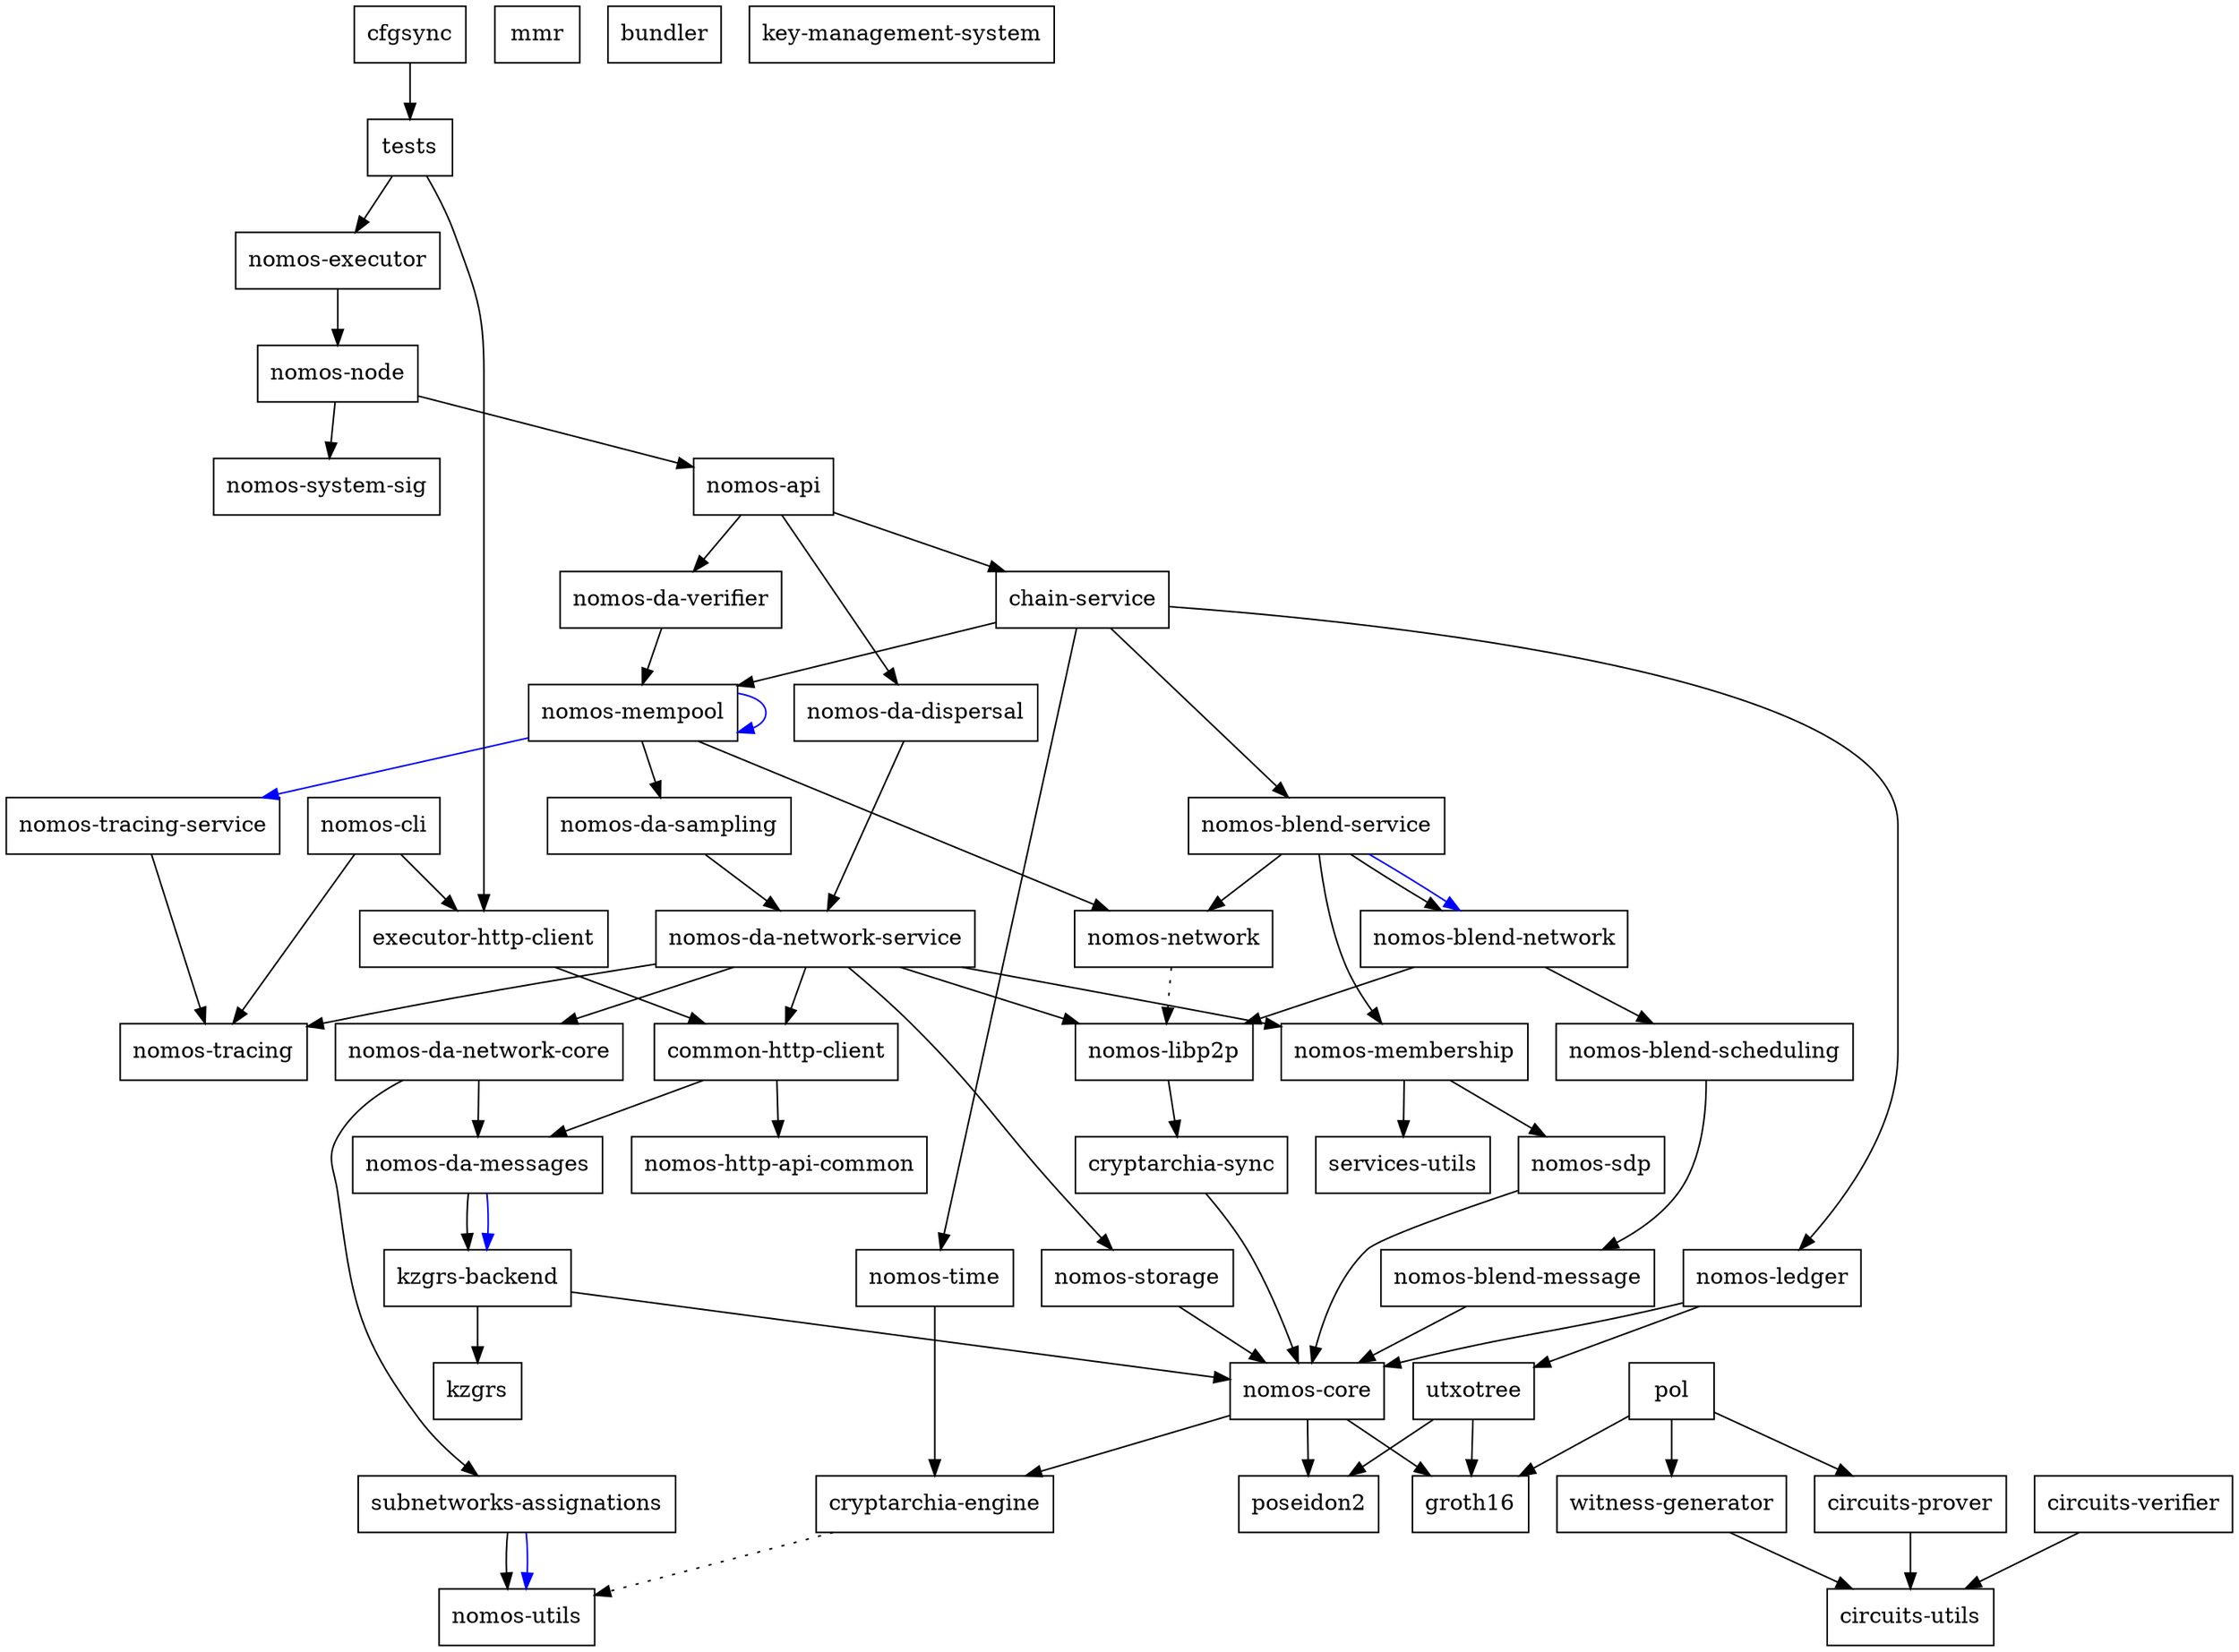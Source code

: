 digraph {
    0 [ label = "cryptarchia-engine" shape = box]
    1 [ label = "nomos-utils" shape = box]
    2 [ label = "cryptarchia-sync" shape = box]
    3 [ label = "nomos-core" shape = box]
    4 [ label = "groth16" shape = box]
    5 [ label = "poseidon2" shape = box]
    6 [ label = "nomos-ledger" shape = box]
    7 [ label = "utxotree" shape = box]
    8 [ label = "mmr" shape = box]
    9 [ label = "nomos-http-api-common" shape = box]
    10 [ label = "nomos-executor" shape = box]
    11 [ label = "kzgrs-backend" shape = box]
    12 [ label = "kzgrs" shape = box]
    13 [ label = "nomos-api" shape = box]
    14 [ label = "chain-service" shape = box]
    15 [ label = "nomos-blend-service" shape = box]
    16 [ label = "nomos-blend-message" shape = box]
    17 [ label = "nomos-blend-network" shape = box]
    18 [ label = "nomos-blend-scheduling" shape = box]
    19 [ label = "nomos-libp2p" shape = box]
    20 [ label = "nomos-membership" shape = box]
    21 [ label = "nomos-sdp" shape = box]
    22 [ label = "services-utils" shape = box]
    23 [ label = "nomos-network" shape = box]
    24 [ label = "nomos-da-sampling" shape = box]
    25 [ label = "nomos-da-network-core" shape = box]
    26 [ label = "nomos-da-messages" shape = box]
    27 [ label = "subnetworks-assignations" shape = box]
    28 [ label = "nomos-da-network-service" shape = box]
    29 [ label = "common-http-client" shape = box]
    30 [ label = "nomos-storage" shape = box]
    31 [ label = "nomos-tracing" shape = box]
    32 [ label = "nomos-mempool" shape = box]
    33 [ label = "nomos-tracing-service" shape = box]
    34 [ label = "nomos-time" shape = box]
    35 [ label = "nomos-da-dispersal" shape = box]
    36 [ label = "nomos-da-verifier" shape = box]
    37 [ label = "nomos-node" shape = box]
    38 [ label = "nomos-system-sig" shape = box]
    39 [ label = "executor-http-client" shape = box]
    40 [ label = "bundler" shape = box]
    41 [ label = "nomos-cli" shape = box]
    42 [ label = "key-management-system" shape = box]
    43 [ label = "cfgsync" shape = box]
    44 [ label = "tests" shape = box]
    45 [ label = "circuits-prover" shape = box]
    46 [ label = "circuits-utils" shape = box]
    47 [ label = "circuits-verifier" shape = box]
    48 [ label = "witness-generator" shape = box]
    49 [ label = "pol" shape = box]
    0 -> 1 [ style = dotted]
    2 -> 3 [ ]
    3 -> 0 [ ]
    3 -> 4 [ ]
    3 -> 5 [ ]
    6 -> 3 [ ]
    6 -> 7 [ ]
    7 -> 4 [ ]
    7 -> 5 [ ]
    10 -> 37 [ ]
    11 -> 12 [ ]
    11 -> 3 [ ]
    13 -> 14 [ ]
    13 -> 35 [ ]
    13 -> 36 [ ]
    14 -> 15 [ ]
    14 -> 6 [ ]
    14 -> 32 [ ]
    14 -> 34 [ ]
    15 -> 17 [ ]
    15 -> 17 [ color = blue]
    15 -> 20 [ ]
    15 -> 23 [ ]
    16 -> 3 [ ]
    17 -> 18 [ ]
    17 -> 19 [ ]
    18 -> 16 [ ]
    19 -> 2 [ ]
    20 -> 21 [ ]
    20 -> 22 [ ]
    21 -> 3 [ ]
    23 -> 19 [ style = dotted]
    24 -> 28 [ ]
    25 -> 26 [ ]
    25 -> 27 [ ]
    26 -> 11 [ ]
    26 -> 11 [ color = blue]
    27 -> 1 [ ]
    27 -> 1 [ color = blue]
    28 -> 29 [ ]
    28 -> 25 [ ]
    28 -> 19 [ ]
    28 -> 20 [ ]
    28 -> 30 [ ]
    28 -> 31 [ ]
    29 -> 26 [ ]
    29 -> 9 [ ]
    30 -> 3 [ ]
    32 -> 24 [ ]
    32 -> 32 [ color = blue]
    32 -> 23 [ ]
    32 -> 33 [ color = blue]
    33 -> 31 [ ]
    34 -> 0 [ ]
    35 -> 28 [ ]
    36 -> 32 [ ]
    37 -> 13 [ ]
    37 -> 38 [ ]
    39 -> 29 [ ]
    41 -> 39 [ ]
    41 -> 31 [ ]
    43 -> 44 [ ]
    44 -> 39 [ ]
    44 -> 10 [ ]
    45 -> 46 [ ]
    47 -> 46 [ ]
    48 -> 46 [ ]
    49 -> 45 [ ]
    49 -> 4 [ ]
    49 -> 48 [ ]
}

